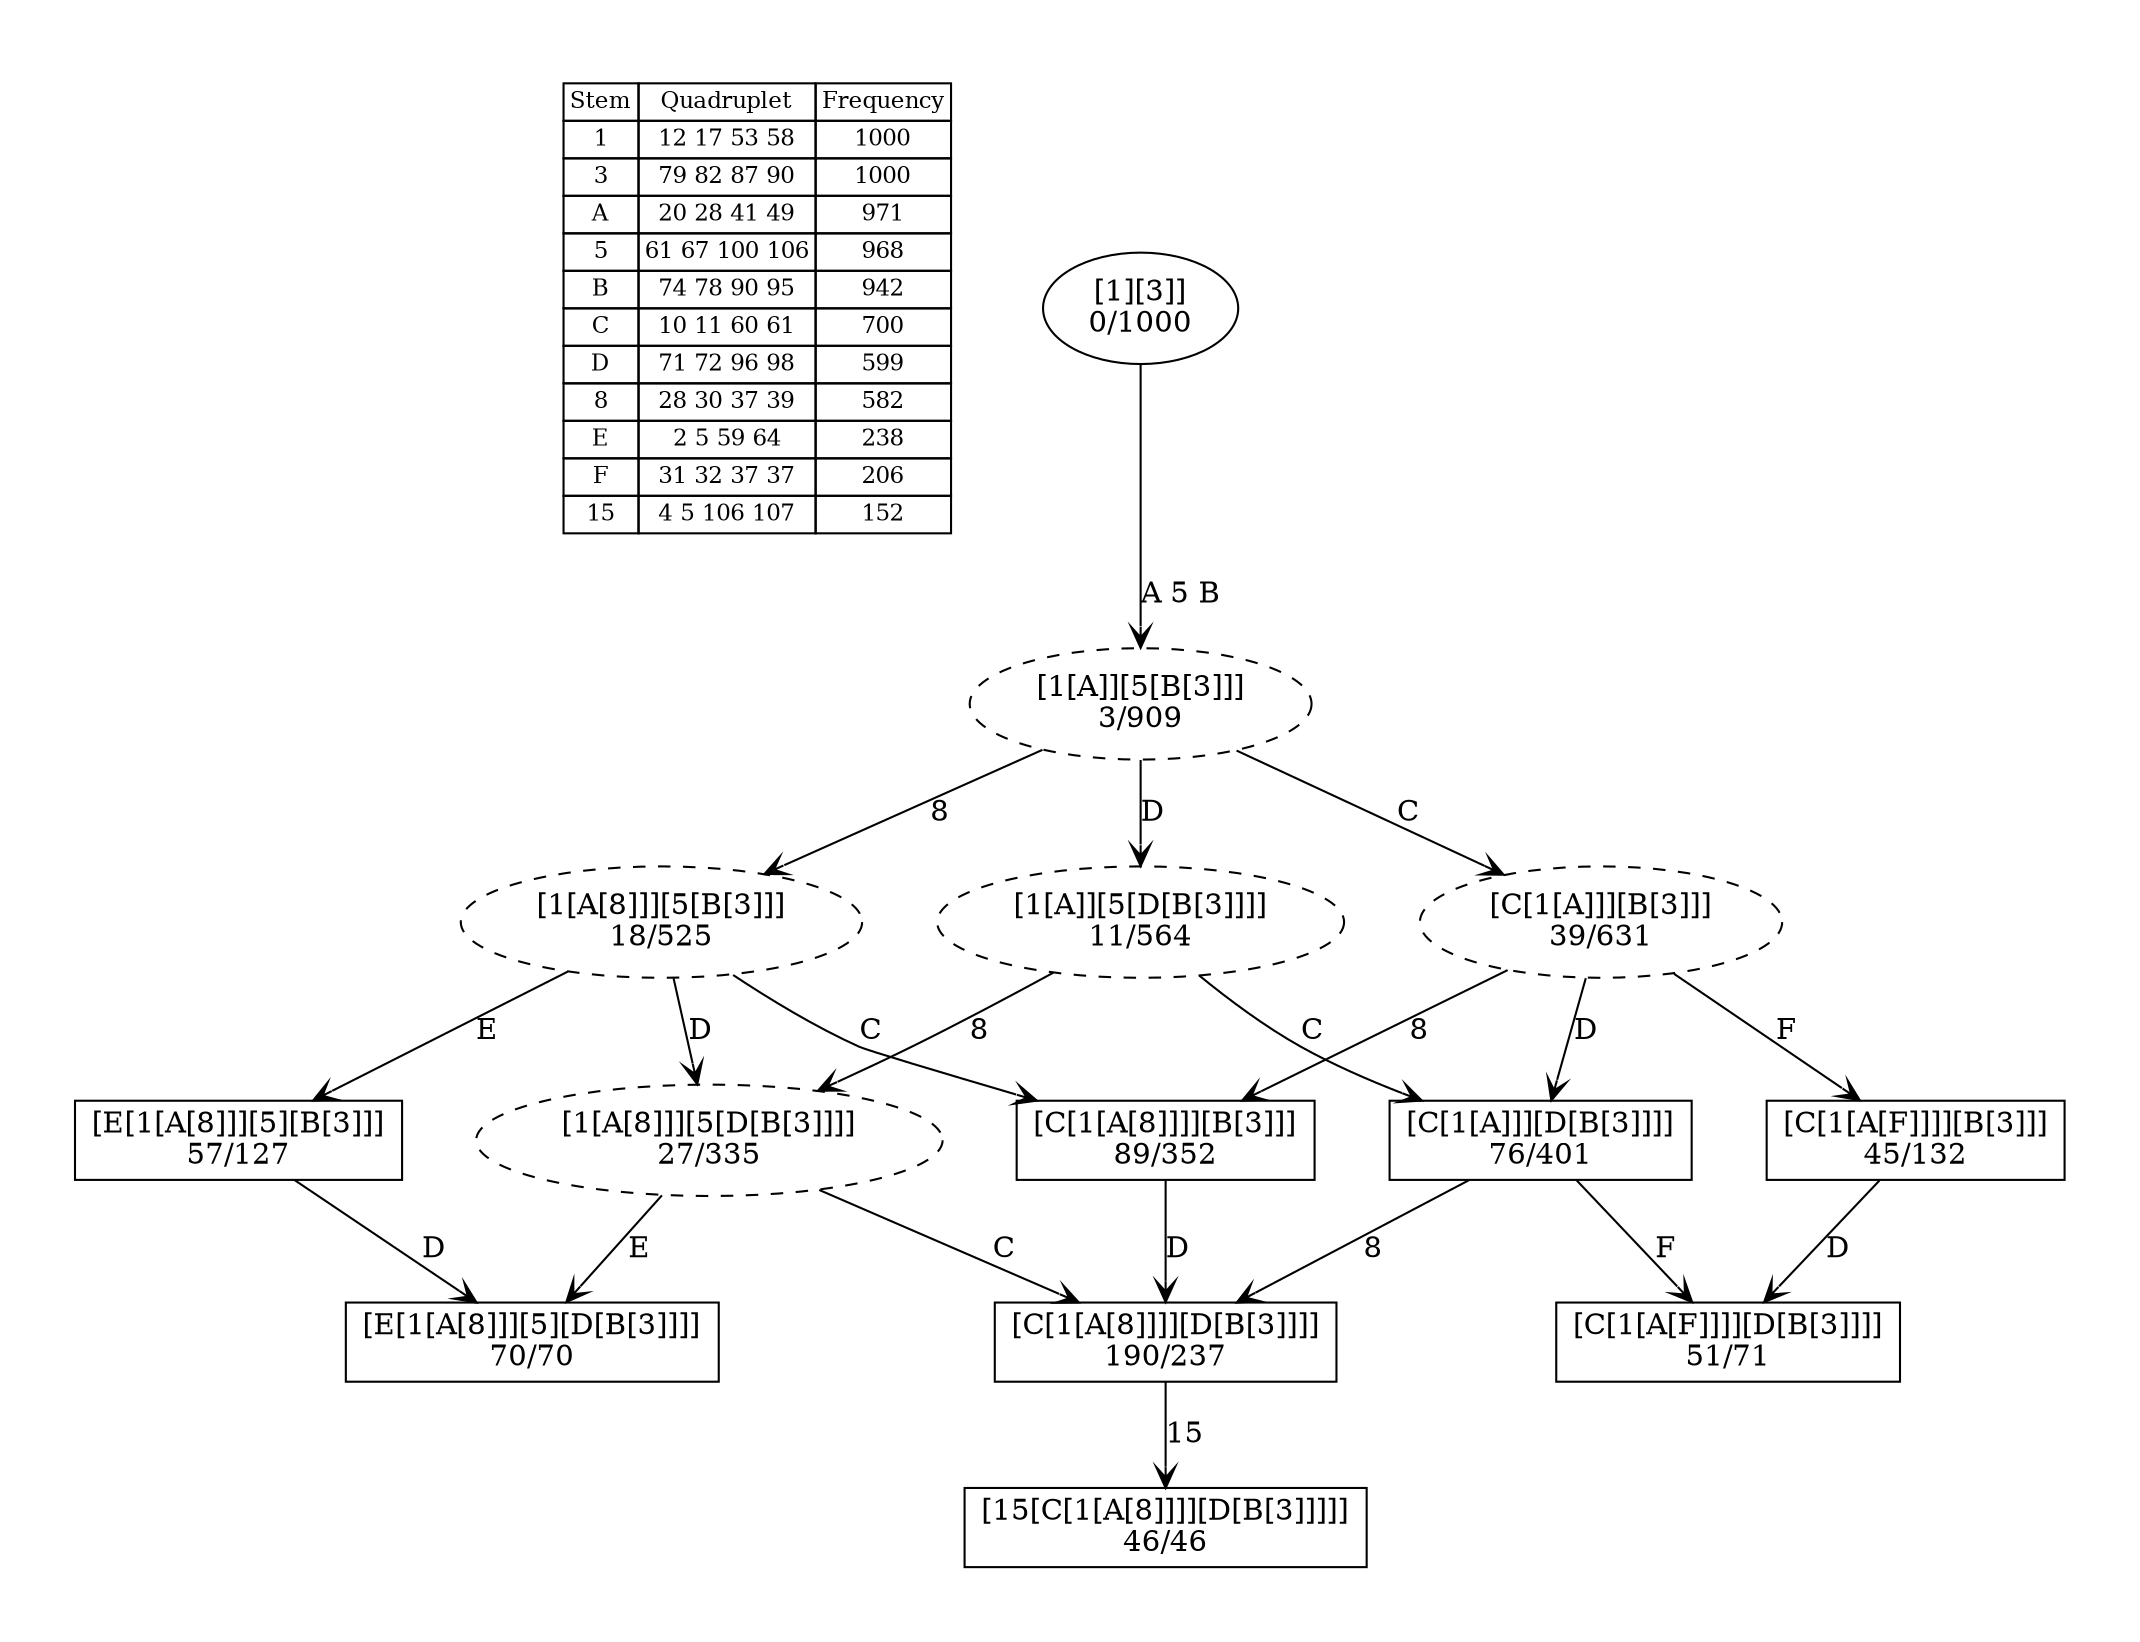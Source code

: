 digraph G {
	pad = 0.5;
	nodesep = 0.5;
"legend" [label = < <table border="0" cellborder="1" cellspacing="0"><tr><td>Stem</td><td>Quadruplet</td><td>Frequency</td></tr>
<tr><td>1</td><td>12 17 53 58</td><td>1000</td></tr>
<tr><td>3</td><td>79 82 87 90</td><td>1000</td></tr>
<tr><td>A</td><td>20 28 41 49</td><td>971</td></tr>
<tr><td>5</td><td>61 67 100 106</td><td>968</td></tr>
<tr><td>B</td><td>74 78 90 95</td><td>942</td></tr>
<tr><td>C</td><td>10 11 60 61</td><td>700</td></tr>
<tr><td>D</td><td>71 72 96 98</td><td>599</td></tr>
<tr><td>8</td><td>28 30 37 39</td><td>582</td></tr>
<tr><td>E</td><td>2 5 59 64</td><td>238</td></tr>
<tr><td>F</td><td>31 32 37 37</td><td>206</td></tr>
<tr><td>15</td><td>4 5 106 107</td><td>152</td></tr>
</table>>, shape = plaintext, fontsize=11];
"1 3 A 5 B C D 8 " [shape = box];
"1 3 A 5 B C 8 " [shape = box];
"1 3 A 5 B C D " [shape = box];
"1 3 A 5 B D 8 E " [shape = box];
"1 3 A 5 B 8 E " [shape = box];
"1 3 A 5 B C D F " [shape = box];
"1 3 A 5 B C D 8 15 " [shape = box];
"1 3 A 5 B C F " [shape = box];
"1 3 A 5 B D 8 " [style = dashed];
"1 3 A 5 B 8 " [style = dashed];
"1 3 A 5 B C " [style = dashed];
"1 3 A 5 B D " [style = dashed];
"1 3 A 5 B " [style = dashed];
"1 3 A 5 B C D 8 " [label = "[C[1[A[8]]]][D[B[3]]]]\n190/237"];
"1 3 A 5 B C 8 " [label = "[C[1[A[8]]]][B[3]]]\n89/352"];
"1 3 A 5 B C D " [label = "[C[1[A]]][D[B[3]]]]\n76/401"];
"1 3 A 5 B D 8 E " [label = "[E[1[A[8]]][5][D[B[3]]]]\n70/70"];
"1 3 A 5 B 8 E " [label = "[E[1[A[8]]][5][B[3]]]\n57/127"];
"1 3 A 5 B C D F " [label = "[C[1[A[F]]]][D[B[3]]]]\n51/71"];
"1 3 A 5 B C D 8 15 " [label = "[15[C[1[A[8]]]][D[B[3]]]]]\n46/46"];
"1 3 A 5 B C F " [label = "[C[1[A[F]]]][B[3]]]\n45/132"];
"1 3 A 5 B D 8 " [label = "[1[A[8]]][5[D[B[3]]]]\n27/335"];
"1 3 A 5 B 8 " [label = "[1[A[8]]][5[B[3]]]\n18/525"];
"1 3 A 5 B C " [label = "[C[1[A]]][B[3]]]\n39/631"];
"1 3 A 5 B D " [label = "[1[A]][5[D[B[3]]]]\n11/564"];
"1 3 A 5 B " [label = "[1[A]][5[B[3]]]\n3/909"];
"1 3 " [label = "[1][3]]\n0/1000"];
"1 3 A 5 B C D 8 " -> "1 3 A 5 B C D 8 15 " [label = "15 ", arrowhead = vee];
"1 3 A 5 B C 8 " -> "1 3 A 5 B C D 8 " [label = "D ", arrowhead = vee];
"1 3 A 5 B C D " -> "1 3 A 5 B C D 8 " [label = "8 ", arrowhead = vee];
"1 3 A 5 B C D " -> "1 3 A 5 B C D F " [label = "F ", arrowhead = vee];
"1 3 A 5 B 8 E " -> "1 3 A 5 B D 8 E " [label = "D ", arrowhead = vee];
"1 3 A 5 B C F " -> "1 3 A 5 B C D F " [label = "D ", arrowhead = vee];
"1 3 A 5 B D 8 " -> "1 3 A 5 B C D 8 " [label = "C ", arrowhead = vee];
"1 3 A 5 B D 8 " -> "1 3 A 5 B D 8 E " [label = "E ", arrowhead = vee];
"1 3 A 5 B 8 " -> "1 3 A 5 B 8 E " [label = "E ", arrowhead = vee];
"1 3 A 5 B 8 " -> "1 3 A 5 B D 8 " [label = "D ", arrowhead = vee];
"1 3 A 5 B 8 " -> "1 3 A 5 B C 8 " [label = "C ", arrowhead = vee];
"1 3 A 5 B C " -> "1 3 A 5 B C F " [label = "F ", arrowhead = vee];
"1 3 A 5 B C " -> "1 3 A 5 B C 8 " [label = "8 ", arrowhead = vee];
"1 3 A 5 B C " -> "1 3 A 5 B C D " [label = "D ", arrowhead = vee];
"1 3 A 5 B D " -> "1 3 A 5 B C D " [label = "C ", arrowhead = vee];
"1 3 A 5 B D " -> "1 3 A 5 B D 8 " [label = "8 ", arrowhead = vee];
"1 3 A 5 B " -> "1 3 A 5 B 8 " [label = "8 ", arrowhead = vee];
"1 3 A 5 B " -> "1 3 A 5 B C " [label = "C ", arrowhead = vee];
"1 3 A 5 B " -> "1 3 A 5 B D " [label = "D ", arrowhead = vee];
"1 3 " -> "1 3 A 5 B " [label = "A 5 B ", arrowhead = vee];
}